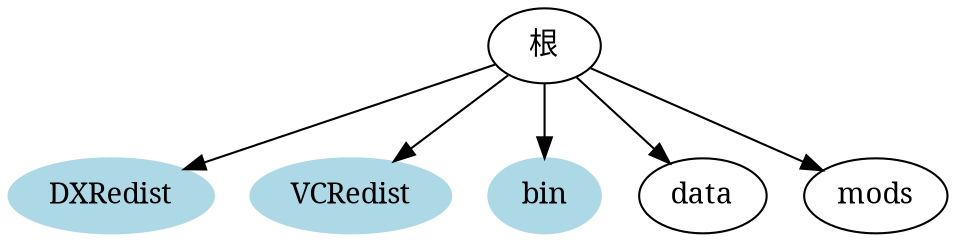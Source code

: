 
digraph demo
{
  node[fontname=SimSun];
  edge[fontname=FangSong];


  "根"->"DXRedist"
  "根"->"VCRedist"
  "根"->"bin"

  "根"->"data"
  "根"->"mods"

  "DXRedist"[color=lightblue,style=filled]
  "VCRedist"[color=lightblue,style=filled]
  "bin"[color=lightblue,style=filled]
}
